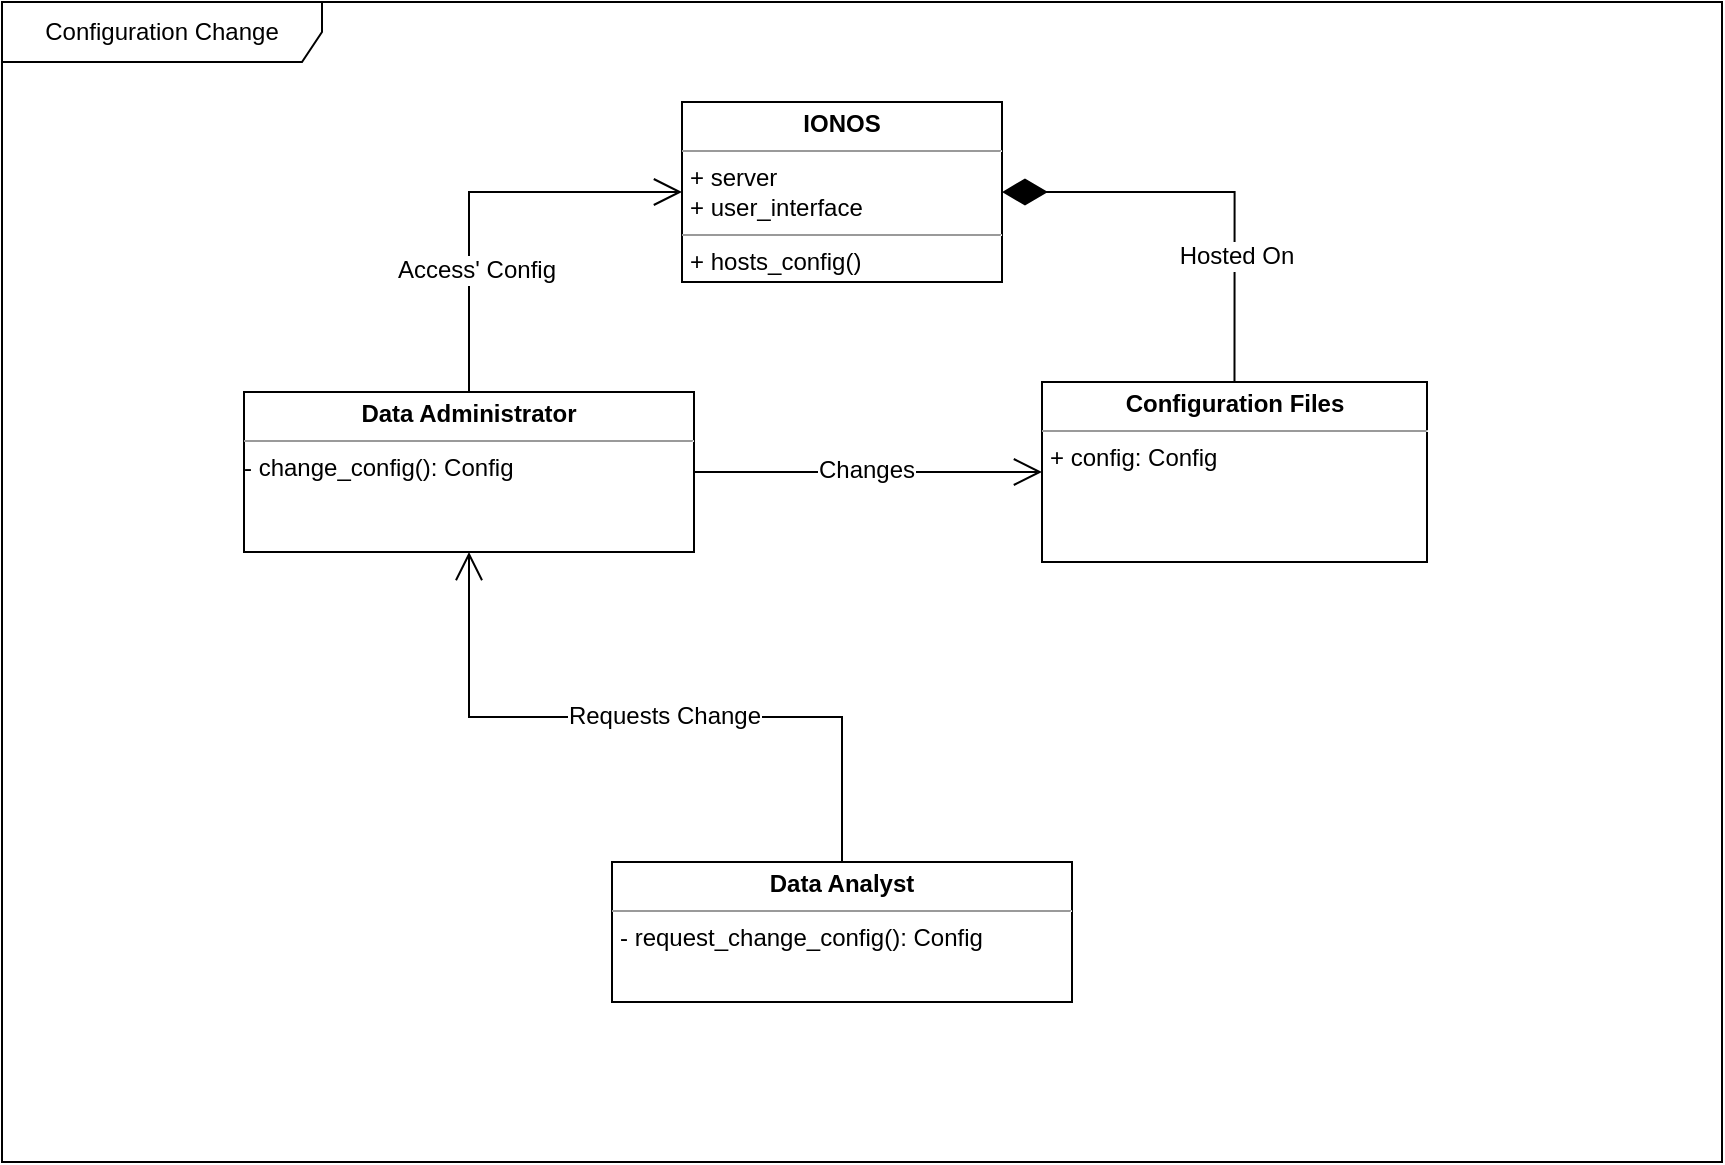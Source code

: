 <mxfile version="22.0.8" type="google">
  <diagram id="C5RBs43oDa-KdzZeNtuy" name="Page-1">
    <mxGraphModel grid="1" page="1" gridSize="10" guides="1" tooltips="1" connect="1" arrows="1" fold="1" pageScale="1" pageWidth="827" pageHeight="1169" math="0" shadow="0">
      <root>
        <mxCell id="WIyWlLk6GJQsqaUBKTNV-0" />
        <mxCell id="WIyWlLk6GJQsqaUBKTNV-1" parent="WIyWlLk6GJQsqaUBKTNV-0" />
        <mxCell id="bhveW77393bNuvriOFIt-1" value="Configuration Change" style="shape=umlFrame;whiteSpace=wrap;html=1;pointerEvents=0;recursiveResize=0;container=1;collapsible=0;width=160;" vertex="1" parent="WIyWlLk6GJQsqaUBKTNV-1">
          <mxGeometry x="180" y="150" width="860" height="580" as="geometry" />
        </mxCell>
        <mxCell id="FU20WlPGoaQ_MphzydKt-7" style="edgeStyle=orthogonalEdgeStyle;rounded=0;orthogonalLoop=1;jettySize=auto;html=1;entryX=0.5;entryY=0;entryDx=0;entryDy=0;endArrow=none;endFill=0;startArrow=diamondThin;startFill=1;targetPerimeterSpacing=0;startSize=20;" edge="1" parent="bhveW77393bNuvriOFIt-1" source="bhveW77393bNuvriOFIt-2" target="bhveW77393bNuvriOFIt-3">
          <mxGeometry relative="1" as="geometry" />
        </mxCell>
        <mxCell id="FU20WlPGoaQ_MphzydKt-8" value="Hosted On&lt;br style=&quot;font-size: 12px;&quot;&gt;" style="edgeLabel;html=1;align=center;verticalAlign=middle;resizable=0;points=[];fontSize=12;" connectable="0" vertex="1" parent="FU20WlPGoaQ_MphzydKt-7">
          <mxGeometry x="0.404" relative="1" as="geometry">
            <mxPoint as="offset" />
          </mxGeometry>
        </mxCell>
        <mxCell id="bhveW77393bNuvriOFIt-2" value="&lt;p style=&quot;margin:0px;margin-top:4px;text-align:center;&quot;&gt;&lt;b&gt;IONOS&lt;/b&gt;&lt;/p&gt;&lt;hr size=&quot;1&quot;&gt;&lt;p style=&quot;margin:0px;margin-left:4px;&quot;&gt;+ server&lt;/p&gt;&lt;p style=&quot;margin:0px;margin-left:4px;&quot;&gt;+ user_interface&lt;/p&gt;&lt;hr size=&quot;1&quot;&gt;&lt;p style=&quot;margin:0px;margin-left:4px;&quot;&gt;+ hosts_config()&lt;/p&gt;&lt;p style=&quot;margin:0px;margin-left:4px;&quot;&gt;+ provides_editor()&lt;/p&gt;" style="verticalAlign=top;align=left;overflow=fill;fontSize=12;fontFamily=Helvetica;html=1;whiteSpace=wrap;" vertex="1" parent="bhveW77393bNuvriOFIt-1">
          <mxGeometry x="340" y="50" width="160" height="90" as="geometry" />
        </mxCell>
        <mxCell id="bhveW77393bNuvriOFIt-3" value="&lt;p style=&quot;margin:0px;margin-top:4px;text-align:center;&quot;&gt;&lt;b&gt;Configuration Files&lt;/b&gt;&lt;/p&gt;&lt;hr size=&quot;1&quot;&gt;&lt;p style=&quot;margin:0px;margin-left:4px;&quot;&gt;+ config: Config&lt;/p&gt;&lt;p style=&quot;margin:0px;margin-left:4px;&quot;&gt;&lt;br&gt;&lt;/p&gt;&lt;p style=&quot;margin:0px;margin-left:4px;&quot;&gt;&lt;br&gt;&lt;/p&gt;&lt;p style=&quot;margin:0px;margin-left:4px;&quot;&gt;&lt;br&gt;&lt;/p&gt;&lt;hr size=&quot;1&quot;&gt;&lt;p style=&quot;margin:0px;margin-left:4px;&quot;&gt;&lt;br&gt;&lt;/p&gt;" style="verticalAlign=top;align=left;overflow=fill;fontSize=12;fontFamily=Helvetica;html=1;whiteSpace=wrap;" vertex="1" parent="bhveW77393bNuvriOFIt-1">
          <mxGeometry x="520" y="190" width="192.5" height="90" as="geometry" />
        </mxCell>
        <mxCell id="FU20WlPGoaQ_MphzydKt-0" style="edgeStyle=orthogonalEdgeStyle;rounded=0;orthogonalLoop=1;jettySize=auto;html=1;endArrow=open;endFill=0;endSize=12;" edge="1" parent="bhveW77393bNuvriOFIt-1" source="bhveW77393bNuvriOFIt-4" target="bhveW77393bNuvriOFIt-3">
          <mxGeometry relative="1" as="geometry" />
        </mxCell>
        <mxCell id="FU20WlPGoaQ_MphzydKt-1" value="Changes" style="edgeLabel;html=1;align=center;verticalAlign=middle;resizable=0;points=[];fontSize=12;" connectable="0" vertex="1" parent="FU20WlPGoaQ_MphzydKt-0">
          <mxGeometry x="-0.011" y="1" relative="1" as="geometry">
            <mxPoint as="offset" />
          </mxGeometry>
        </mxCell>
        <mxCell id="bhveW77393bNuvriOFIt-9" style="edgeStyle=orthogonalEdgeStyle;rounded=0;orthogonalLoop=1;jettySize=auto;html=1;entryX=0.5;entryY=1;entryDx=0;entryDy=0;endArrow=open;endFill=0;endSize=12;" edge="1" parent="bhveW77393bNuvriOFIt-1" source="bhveW77393bNuvriOFIt-5" target="bhveW77393bNuvriOFIt-4">
          <mxGeometry relative="1" as="geometry" />
        </mxCell>
        <mxCell id="bhveW77393bNuvriOFIt-10" value="Requests Change" style="edgeLabel;html=1;align=center;verticalAlign=middle;resizable=0;points=[];fontSize=12;" connectable="0" vertex="1" parent="bhveW77393bNuvriOFIt-9">
          <mxGeometry x="0.242" y="-1" relative="1" as="geometry">
            <mxPoint x="50" as="offset" />
          </mxGeometry>
        </mxCell>
        <mxCell id="bhveW77393bNuvriOFIt-5" value="&lt;p style=&quot;margin:0px;margin-top:4px;text-align:center;&quot;&gt;&lt;b&gt;Data Analyst&lt;/b&gt;&lt;/p&gt;&lt;hr size=&quot;1&quot;&gt;&lt;p style=&quot;margin:0px;margin-left:4px;&quot;&gt;- request_change_config(): Config&lt;/p&gt;" style="verticalAlign=top;align=left;overflow=fill;fontSize=12;fontFamily=Helvetica;html=1;whiteSpace=wrap;" vertex="1" parent="bhveW77393bNuvriOFIt-1">
          <mxGeometry x="305" y="430" width="230" height="70" as="geometry" />
        </mxCell>
        <mxCell id="bhveW77393bNuvriOFIt-18" style="edgeStyle=orthogonalEdgeStyle;rounded=0;orthogonalLoop=1;jettySize=auto;html=1;exitX=0.5;exitY=0;exitDx=0;exitDy=0;entryX=0;entryY=0.5;entryDx=0;entryDy=0;endArrow=open;endFill=0;endSize=12;" edge="1" parent="bhveW77393bNuvriOFIt-1" source="bhveW77393bNuvriOFIt-4" target="bhveW77393bNuvriOFIt-2">
          <mxGeometry relative="1" as="geometry" />
        </mxCell>
        <mxCell id="bhveW77393bNuvriOFIt-19" value="Access&#39; Config" style="edgeLabel;html=1;align=center;verticalAlign=middle;resizable=0;points=[];fontSize=12;" connectable="0" vertex="1" parent="bhveW77393bNuvriOFIt-18">
          <mxGeometry x="-0.409" y="-2" relative="1" as="geometry">
            <mxPoint x="1" as="offset" />
          </mxGeometry>
        </mxCell>
        <mxCell id="bhveW77393bNuvriOFIt-4" value="&lt;p style=&quot;margin:0px;margin-top:4px;text-align:center;&quot;&gt;&lt;b&gt;Data Administrator&lt;/b&gt;&lt;/p&gt;&lt;hr size=&quot;1&quot;&gt;- change_config(): Config" style="verticalAlign=top;align=left;overflow=fill;fontSize=12;fontFamily=Helvetica;html=1;whiteSpace=wrap;" vertex="1" parent="bhveW77393bNuvriOFIt-1">
          <mxGeometry x="121" y="195" width="225" height="80" as="geometry" />
        </mxCell>
        <mxCell id="bhveW77393bNuvriOFIt-15" style="edgeStyle=orthogonalEdgeStyle;rounded=0;orthogonalLoop=1;jettySize=auto;html=1;entryX=0;entryY=0.5;entryDx=0;entryDy=0;endArrow=open;endFill=0;endSize=7;" edge="1" parent="bhveW77393bNuvriOFIt-1">
          <mxGeometry relative="1" as="geometry" />
        </mxCell>
        <mxCell id="bhveW77393bNuvriOFIt-17" value="Text" style="edgeLabel;html=1;align=center;verticalAlign=middle;resizable=0;points=[];" connectable="0" vertex="1" parent="bhveW77393bNuvriOFIt-15">
          <mxGeometry x="-0.429" y="-1" relative="1" as="geometry">
            <mxPoint x="1" as="offset" />
          </mxGeometry>
        </mxCell>
        <mxCell id="bhveW77393bNuvriOFIt-16" value="Text" style="edgeLabel;html=1;align=center;verticalAlign=middle;resizable=0;points=[];" connectable="0" vertex="1" parent="bhveW77393bNuvriOFIt-15">
          <mxGeometry x="-0.37" y="-1" relative="1" as="geometry">
            <mxPoint x="1" as="offset" />
          </mxGeometry>
        </mxCell>
      </root>
    </mxGraphModel>
  </diagram>
</mxfile>
